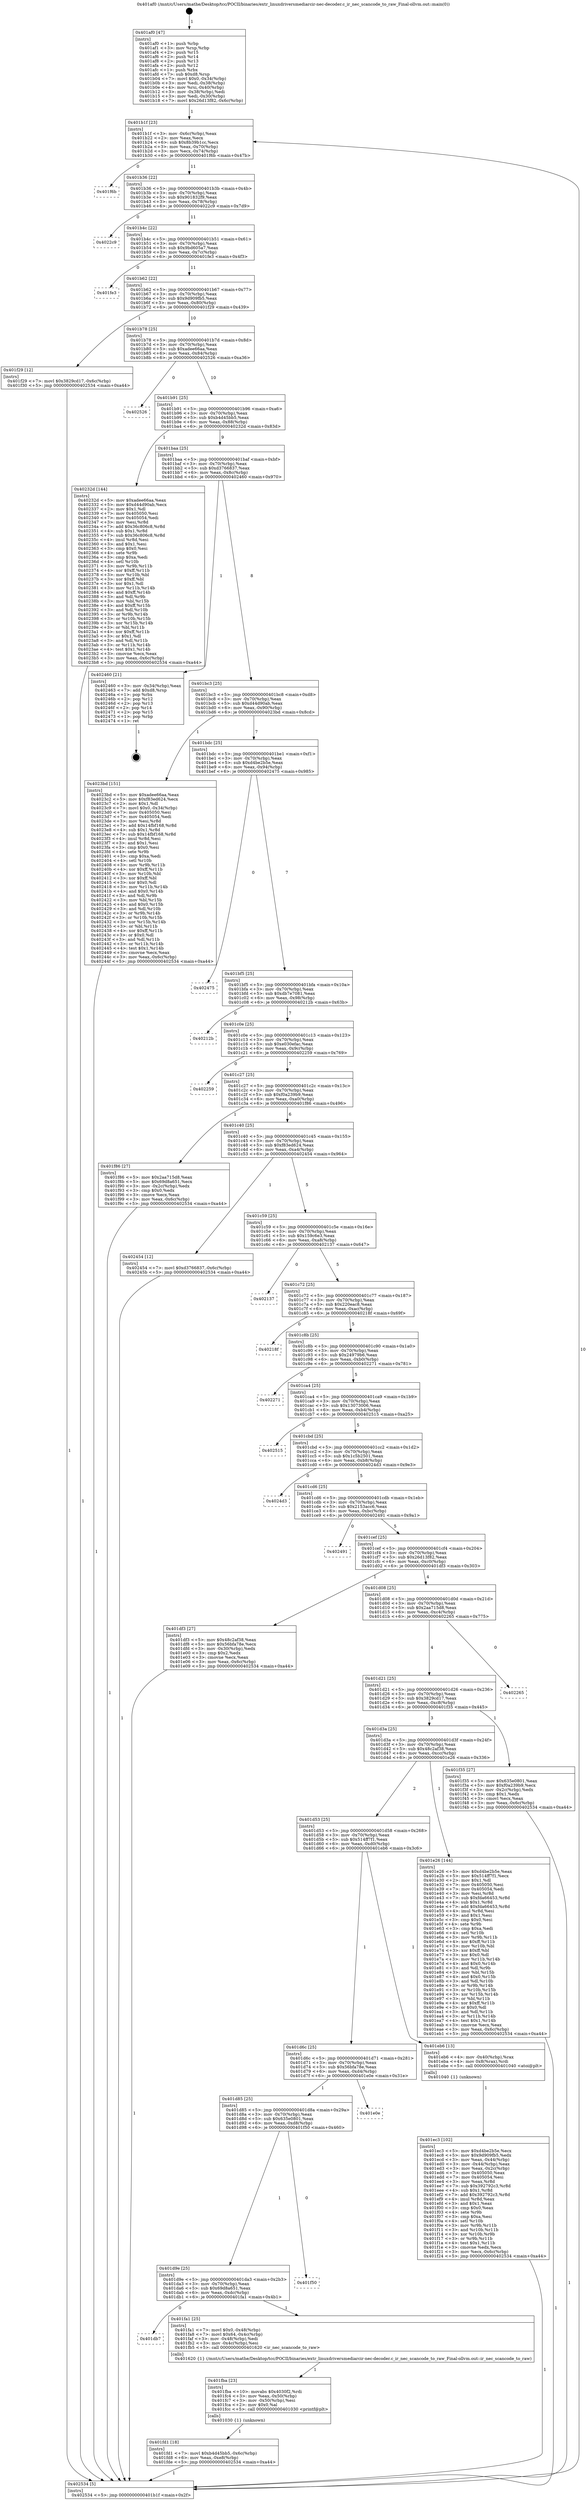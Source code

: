 digraph "0x401af0" {
  label = "0x401af0 (/mnt/c/Users/mathe/Desktop/tcc/POCII/binaries/extr_linuxdriversmediarcir-nec-decoder.c_ir_nec_scancode_to_raw_Final-ollvm.out::main(0))"
  labelloc = "t"
  node[shape=record]

  Entry [label="",width=0.3,height=0.3,shape=circle,fillcolor=black,style=filled]
  "0x401b1f" [label="{
     0x401b1f [23]\l
     | [instrs]\l
     &nbsp;&nbsp;0x401b1f \<+3\>: mov -0x6c(%rbp),%eax\l
     &nbsp;&nbsp;0x401b22 \<+2\>: mov %eax,%ecx\l
     &nbsp;&nbsp;0x401b24 \<+6\>: sub $0x8b39b1cc,%ecx\l
     &nbsp;&nbsp;0x401b2a \<+3\>: mov %eax,-0x70(%rbp)\l
     &nbsp;&nbsp;0x401b2d \<+3\>: mov %ecx,-0x74(%rbp)\l
     &nbsp;&nbsp;0x401b30 \<+6\>: je 0000000000401f6b \<main+0x47b\>\l
  }"]
  "0x401f6b" [label="{
     0x401f6b\l
  }", style=dashed]
  "0x401b36" [label="{
     0x401b36 [22]\l
     | [instrs]\l
     &nbsp;&nbsp;0x401b36 \<+5\>: jmp 0000000000401b3b \<main+0x4b\>\l
     &nbsp;&nbsp;0x401b3b \<+3\>: mov -0x70(%rbp),%eax\l
     &nbsp;&nbsp;0x401b3e \<+5\>: sub $0x901832f9,%eax\l
     &nbsp;&nbsp;0x401b43 \<+3\>: mov %eax,-0x78(%rbp)\l
     &nbsp;&nbsp;0x401b46 \<+6\>: je 00000000004022c9 \<main+0x7d9\>\l
  }"]
  Exit [label="",width=0.3,height=0.3,shape=circle,fillcolor=black,style=filled,peripheries=2]
  "0x4022c9" [label="{
     0x4022c9\l
  }", style=dashed]
  "0x401b4c" [label="{
     0x401b4c [22]\l
     | [instrs]\l
     &nbsp;&nbsp;0x401b4c \<+5\>: jmp 0000000000401b51 \<main+0x61\>\l
     &nbsp;&nbsp;0x401b51 \<+3\>: mov -0x70(%rbp),%eax\l
     &nbsp;&nbsp;0x401b54 \<+5\>: sub $0x9bd605a7,%eax\l
     &nbsp;&nbsp;0x401b59 \<+3\>: mov %eax,-0x7c(%rbp)\l
     &nbsp;&nbsp;0x401b5c \<+6\>: je 0000000000401fe3 \<main+0x4f3\>\l
  }"]
  "0x401fd1" [label="{
     0x401fd1 [18]\l
     | [instrs]\l
     &nbsp;&nbsp;0x401fd1 \<+7\>: movl $0xb4d45bb5,-0x6c(%rbp)\l
     &nbsp;&nbsp;0x401fd8 \<+6\>: mov %eax,-0xe8(%rbp)\l
     &nbsp;&nbsp;0x401fde \<+5\>: jmp 0000000000402534 \<main+0xa44\>\l
  }"]
  "0x401fe3" [label="{
     0x401fe3\l
  }", style=dashed]
  "0x401b62" [label="{
     0x401b62 [22]\l
     | [instrs]\l
     &nbsp;&nbsp;0x401b62 \<+5\>: jmp 0000000000401b67 \<main+0x77\>\l
     &nbsp;&nbsp;0x401b67 \<+3\>: mov -0x70(%rbp),%eax\l
     &nbsp;&nbsp;0x401b6a \<+5\>: sub $0x9d909fb5,%eax\l
     &nbsp;&nbsp;0x401b6f \<+3\>: mov %eax,-0x80(%rbp)\l
     &nbsp;&nbsp;0x401b72 \<+6\>: je 0000000000401f29 \<main+0x439\>\l
  }"]
  "0x401fba" [label="{
     0x401fba [23]\l
     | [instrs]\l
     &nbsp;&nbsp;0x401fba \<+10\>: movabs $0x4030f2,%rdi\l
     &nbsp;&nbsp;0x401fc4 \<+3\>: mov %eax,-0x50(%rbp)\l
     &nbsp;&nbsp;0x401fc7 \<+3\>: mov -0x50(%rbp),%esi\l
     &nbsp;&nbsp;0x401fca \<+2\>: mov $0x0,%al\l
     &nbsp;&nbsp;0x401fcc \<+5\>: call 0000000000401030 \<printf@plt\>\l
     | [calls]\l
     &nbsp;&nbsp;0x401030 \{1\} (unknown)\l
  }"]
  "0x401f29" [label="{
     0x401f29 [12]\l
     | [instrs]\l
     &nbsp;&nbsp;0x401f29 \<+7\>: movl $0x3829cd17,-0x6c(%rbp)\l
     &nbsp;&nbsp;0x401f30 \<+5\>: jmp 0000000000402534 \<main+0xa44\>\l
  }"]
  "0x401b78" [label="{
     0x401b78 [25]\l
     | [instrs]\l
     &nbsp;&nbsp;0x401b78 \<+5\>: jmp 0000000000401b7d \<main+0x8d\>\l
     &nbsp;&nbsp;0x401b7d \<+3\>: mov -0x70(%rbp),%eax\l
     &nbsp;&nbsp;0x401b80 \<+5\>: sub $0xadee66aa,%eax\l
     &nbsp;&nbsp;0x401b85 \<+6\>: mov %eax,-0x84(%rbp)\l
     &nbsp;&nbsp;0x401b8b \<+6\>: je 0000000000402526 \<main+0xa36\>\l
  }"]
  "0x401db7" [label="{
     0x401db7\l
  }", style=dashed]
  "0x402526" [label="{
     0x402526\l
  }", style=dashed]
  "0x401b91" [label="{
     0x401b91 [25]\l
     | [instrs]\l
     &nbsp;&nbsp;0x401b91 \<+5\>: jmp 0000000000401b96 \<main+0xa6\>\l
     &nbsp;&nbsp;0x401b96 \<+3\>: mov -0x70(%rbp),%eax\l
     &nbsp;&nbsp;0x401b99 \<+5\>: sub $0xb4d45bb5,%eax\l
     &nbsp;&nbsp;0x401b9e \<+6\>: mov %eax,-0x88(%rbp)\l
     &nbsp;&nbsp;0x401ba4 \<+6\>: je 000000000040232d \<main+0x83d\>\l
  }"]
  "0x401fa1" [label="{
     0x401fa1 [25]\l
     | [instrs]\l
     &nbsp;&nbsp;0x401fa1 \<+7\>: movl $0x0,-0x48(%rbp)\l
     &nbsp;&nbsp;0x401fa8 \<+7\>: movl $0x64,-0x4c(%rbp)\l
     &nbsp;&nbsp;0x401faf \<+3\>: mov -0x48(%rbp),%edi\l
     &nbsp;&nbsp;0x401fb2 \<+3\>: mov -0x4c(%rbp),%esi\l
     &nbsp;&nbsp;0x401fb5 \<+5\>: call 0000000000401620 \<ir_nec_scancode_to_raw\>\l
     | [calls]\l
     &nbsp;&nbsp;0x401620 \{1\} (/mnt/c/Users/mathe/Desktop/tcc/POCII/binaries/extr_linuxdriversmediarcir-nec-decoder.c_ir_nec_scancode_to_raw_Final-ollvm.out::ir_nec_scancode_to_raw)\l
  }"]
  "0x40232d" [label="{
     0x40232d [144]\l
     | [instrs]\l
     &nbsp;&nbsp;0x40232d \<+5\>: mov $0xadee66aa,%eax\l
     &nbsp;&nbsp;0x402332 \<+5\>: mov $0xd44d90ab,%ecx\l
     &nbsp;&nbsp;0x402337 \<+2\>: mov $0x1,%dl\l
     &nbsp;&nbsp;0x402339 \<+7\>: mov 0x405050,%esi\l
     &nbsp;&nbsp;0x402340 \<+7\>: mov 0x405054,%edi\l
     &nbsp;&nbsp;0x402347 \<+3\>: mov %esi,%r8d\l
     &nbsp;&nbsp;0x40234a \<+7\>: add $0x36c806c8,%r8d\l
     &nbsp;&nbsp;0x402351 \<+4\>: sub $0x1,%r8d\l
     &nbsp;&nbsp;0x402355 \<+7\>: sub $0x36c806c8,%r8d\l
     &nbsp;&nbsp;0x40235c \<+4\>: imul %r8d,%esi\l
     &nbsp;&nbsp;0x402360 \<+3\>: and $0x1,%esi\l
     &nbsp;&nbsp;0x402363 \<+3\>: cmp $0x0,%esi\l
     &nbsp;&nbsp;0x402366 \<+4\>: sete %r9b\l
     &nbsp;&nbsp;0x40236a \<+3\>: cmp $0xa,%edi\l
     &nbsp;&nbsp;0x40236d \<+4\>: setl %r10b\l
     &nbsp;&nbsp;0x402371 \<+3\>: mov %r9b,%r11b\l
     &nbsp;&nbsp;0x402374 \<+4\>: xor $0xff,%r11b\l
     &nbsp;&nbsp;0x402378 \<+3\>: mov %r10b,%bl\l
     &nbsp;&nbsp;0x40237b \<+3\>: xor $0xff,%bl\l
     &nbsp;&nbsp;0x40237e \<+3\>: xor $0x1,%dl\l
     &nbsp;&nbsp;0x402381 \<+3\>: mov %r11b,%r14b\l
     &nbsp;&nbsp;0x402384 \<+4\>: and $0xff,%r14b\l
     &nbsp;&nbsp;0x402388 \<+3\>: and %dl,%r9b\l
     &nbsp;&nbsp;0x40238b \<+3\>: mov %bl,%r15b\l
     &nbsp;&nbsp;0x40238e \<+4\>: and $0xff,%r15b\l
     &nbsp;&nbsp;0x402392 \<+3\>: and %dl,%r10b\l
     &nbsp;&nbsp;0x402395 \<+3\>: or %r9b,%r14b\l
     &nbsp;&nbsp;0x402398 \<+3\>: or %r10b,%r15b\l
     &nbsp;&nbsp;0x40239b \<+3\>: xor %r15b,%r14b\l
     &nbsp;&nbsp;0x40239e \<+3\>: or %bl,%r11b\l
     &nbsp;&nbsp;0x4023a1 \<+4\>: xor $0xff,%r11b\l
     &nbsp;&nbsp;0x4023a5 \<+3\>: or $0x1,%dl\l
     &nbsp;&nbsp;0x4023a8 \<+3\>: and %dl,%r11b\l
     &nbsp;&nbsp;0x4023ab \<+3\>: or %r11b,%r14b\l
     &nbsp;&nbsp;0x4023ae \<+4\>: test $0x1,%r14b\l
     &nbsp;&nbsp;0x4023b2 \<+3\>: cmovne %ecx,%eax\l
     &nbsp;&nbsp;0x4023b5 \<+3\>: mov %eax,-0x6c(%rbp)\l
     &nbsp;&nbsp;0x4023b8 \<+5\>: jmp 0000000000402534 \<main+0xa44\>\l
  }"]
  "0x401baa" [label="{
     0x401baa [25]\l
     | [instrs]\l
     &nbsp;&nbsp;0x401baa \<+5\>: jmp 0000000000401baf \<main+0xbf\>\l
     &nbsp;&nbsp;0x401baf \<+3\>: mov -0x70(%rbp),%eax\l
     &nbsp;&nbsp;0x401bb2 \<+5\>: sub $0xd3766837,%eax\l
     &nbsp;&nbsp;0x401bb7 \<+6\>: mov %eax,-0x8c(%rbp)\l
     &nbsp;&nbsp;0x401bbd \<+6\>: je 0000000000402460 \<main+0x970\>\l
  }"]
  "0x401d9e" [label="{
     0x401d9e [25]\l
     | [instrs]\l
     &nbsp;&nbsp;0x401d9e \<+5\>: jmp 0000000000401da3 \<main+0x2b3\>\l
     &nbsp;&nbsp;0x401da3 \<+3\>: mov -0x70(%rbp),%eax\l
     &nbsp;&nbsp;0x401da6 \<+5\>: sub $0x69d8a651,%eax\l
     &nbsp;&nbsp;0x401dab \<+6\>: mov %eax,-0xdc(%rbp)\l
     &nbsp;&nbsp;0x401db1 \<+6\>: je 0000000000401fa1 \<main+0x4b1\>\l
  }"]
  "0x402460" [label="{
     0x402460 [21]\l
     | [instrs]\l
     &nbsp;&nbsp;0x402460 \<+3\>: mov -0x34(%rbp),%eax\l
     &nbsp;&nbsp;0x402463 \<+7\>: add $0xd8,%rsp\l
     &nbsp;&nbsp;0x40246a \<+1\>: pop %rbx\l
     &nbsp;&nbsp;0x40246b \<+2\>: pop %r12\l
     &nbsp;&nbsp;0x40246d \<+2\>: pop %r13\l
     &nbsp;&nbsp;0x40246f \<+2\>: pop %r14\l
     &nbsp;&nbsp;0x402471 \<+2\>: pop %r15\l
     &nbsp;&nbsp;0x402473 \<+1\>: pop %rbp\l
     &nbsp;&nbsp;0x402474 \<+1\>: ret\l
  }"]
  "0x401bc3" [label="{
     0x401bc3 [25]\l
     | [instrs]\l
     &nbsp;&nbsp;0x401bc3 \<+5\>: jmp 0000000000401bc8 \<main+0xd8\>\l
     &nbsp;&nbsp;0x401bc8 \<+3\>: mov -0x70(%rbp),%eax\l
     &nbsp;&nbsp;0x401bcb \<+5\>: sub $0xd44d90ab,%eax\l
     &nbsp;&nbsp;0x401bd0 \<+6\>: mov %eax,-0x90(%rbp)\l
     &nbsp;&nbsp;0x401bd6 \<+6\>: je 00000000004023bd \<main+0x8cd\>\l
  }"]
  "0x401f50" [label="{
     0x401f50\l
  }", style=dashed]
  "0x4023bd" [label="{
     0x4023bd [151]\l
     | [instrs]\l
     &nbsp;&nbsp;0x4023bd \<+5\>: mov $0xadee66aa,%eax\l
     &nbsp;&nbsp;0x4023c2 \<+5\>: mov $0xf83ed624,%ecx\l
     &nbsp;&nbsp;0x4023c7 \<+2\>: mov $0x1,%dl\l
     &nbsp;&nbsp;0x4023c9 \<+7\>: movl $0x0,-0x34(%rbp)\l
     &nbsp;&nbsp;0x4023d0 \<+7\>: mov 0x405050,%esi\l
     &nbsp;&nbsp;0x4023d7 \<+7\>: mov 0x405054,%edi\l
     &nbsp;&nbsp;0x4023de \<+3\>: mov %esi,%r8d\l
     &nbsp;&nbsp;0x4023e1 \<+7\>: add $0x14fbf168,%r8d\l
     &nbsp;&nbsp;0x4023e8 \<+4\>: sub $0x1,%r8d\l
     &nbsp;&nbsp;0x4023ec \<+7\>: sub $0x14fbf168,%r8d\l
     &nbsp;&nbsp;0x4023f3 \<+4\>: imul %r8d,%esi\l
     &nbsp;&nbsp;0x4023f7 \<+3\>: and $0x1,%esi\l
     &nbsp;&nbsp;0x4023fa \<+3\>: cmp $0x0,%esi\l
     &nbsp;&nbsp;0x4023fd \<+4\>: sete %r9b\l
     &nbsp;&nbsp;0x402401 \<+3\>: cmp $0xa,%edi\l
     &nbsp;&nbsp;0x402404 \<+4\>: setl %r10b\l
     &nbsp;&nbsp;0x402408 \<+3\>: mov %r9b,%r11b\l
     &nbsp;&nbsp;0x40240b \<+4\>: xor $0xff,%r11b\l
     &nbsp;&nbsp;0x40240f \<+3\>: mov %r10b,%bl\l
     &nbsp;&nbsp;0x402412 \<+3\>: xor $0xff,%bl\l
     &nbsp;&nbsp;0x402415 \<+3\>: xor $0x0,%dl\l
     &nbsp;&nbsp;0x402418 \<+3\>: mov %r11b,%r14b\l
     &nbsp;&nbsp;0x40241b \<+4\>: and $0x0,%r14b\l
     &nbsp;&nbsp;0x40241f \<+3\>: and %dl,%r9b\l
     &nbsp;&nbsp;0x402422 \<+3\>: mov %bl,%r15b\l
     &nbsp;&nbsp;0x402425 \<+4\>: and $0x0,%r15b\l
     &nbsp;&nbsp;0x402429 \<+3\>: and %dl,%r10b\l
     &nbsp;&nbsp;0x40242c \<+3\>: or %r9b,%r14b\l
     &nbsp;&nbsp;0x40242f \<+3\>: or %r10b,%r15b\l
     &nbsp;&nbsp;0x402432 \<+3\>: xor %r15b,%r14b\l
     &nbsp;&nbsp;0x402435 \<+3\>: or %bl,%r11b\l
     &nbsp;&nbsp;0x402438 \<+4\>: xor $0xff,%r11b\l
     &nbsp;&nbsp;0x40243c \<+3\>: or $0x0,%dl\l
     &nbsp;&nbsp;0x40243f \<+3\>: and %dl,%r11b\l
     &nbsp;&nbsp;0x402442 \<+3\>: or %r11b,%r14b\l
     &nbsp;&nbsp;0x402445 \<+4\>: test $0x1,%r14b\l
     &nbsp;&nbsp;0x402449 \<+3\>: cmovne %ecx,%eax\l
     &nbsp;&nbsp;0x40244c \<+3\>: mov %eax,-0x6c(%rbp)\l
     &nbsp;&nbsp;0x40244f \<+5\>: jmp 0000000000402534 \<main+0xa44\>\l
  }"]
  "0x401bdc" [label="{
     0x401bdc [25]\l
     | [instrs]\l
     &nbsp;&nbsp;0x401bdc \<+5\>: jmp 0000000000401be1 \<main+0xf1\>\l
     &nbsp;&nbsp;0x401be1 \<+3\>: mov -0x70(%rbp),%eax\l
     &nbsp;&nbsp;0x401be4 \<+5\>: sub $0xd4be2b5e,%eax\l
     &nbsp;&nbsp;0x401be9 \<+6\>: mov %eax,-0x94(%rbp)\l
     &nbsp;&nbsp;0x401bef \<+6\>: je 0000000000402475 \<main+0x985\>\l
  }"]
  "0x401d85" [label="{
     0x401d85 [25]\l
     | [instrs]\l
     &nbsp;&nbsp;0x401d85 \<+5\>: jmp 0000000000401d8a \<main+0x29a\>\l
     &nbsp;&nbsp;0x401d8a \<+3\>: mov -0x70(%rbp),%eax\l
     &nbsp;&nbsp;0x401d8d \<+5\>: sub $0x635e0801,%eax\l
     &nbsp;&nbsp;0x401d92 \<+6\>: mov %eax,-0xd8(%rbp)\l
     &nbsp;&nbsp;0x401d98 \<+6\>: je 0000000000401f50 \<main+0x460\>\l
  }"]
  "0x402475" [label="{
     0x402475\l
  }", style=dashed]
  "0x401bf5" [label="{
     0x401bf5 [25]\l
     | [instrs]\l
     &nbsp;&nbsp;0x401bf5 \<+5\>: jmp 0000000000401bfa \<main+0x10a\>\l
     &nbsp;&nbsp;0x401bfa \<+3\>: mov -0x70(%rbp),%eax\l
     &nbsp;&nbsp;0x401bfd \<+5\>: sub $0xdb7e7081,%eax\l
     &nbsp;&nbsp;0x401c02 \<+6\>: mov %eax,-0x98(%rbp)\l
     &nbsp;&nbsp;0x401c08 \<+6\>: je 000000000040212b \<main+0x63b\>\l
  }"]
  "0x401e0e" [label="{
     0x401e0e\l
  }", style=dashed]
  "0x40212b" [label="{
     0x40212b\l
  }", style=dashed]
  "0x401c0e" [label="{
     0x401c0e [25]\l
     | [instrs]\l
     &nbsp;&nbsp;0x401c0e \<+5\>: jmp 0000000000401c13 \<main+0x123\>\l
     &nbsp;&nbsp;0x401c13 \<+3\>: mov -0x70(%rbp),%eax\l
     &nbsp;&nbsp;0x401c16 \<+5\>: sub $0xe030efac,%eax\l
     &nbsp;&nbsp;0x401c1b \<+6\>: mov %eax,-0x9c(%rbp)\l
     &nbsp;&nbsp;0x401c21 \<+6\>: je 0000000000402259 \<main+0x769\>\l
  }"]
  "0x401ec3" [label="{
     0x401ec3 [102]\l
     | [instrs]\l
     &nbsp;&nbsp;0x401ec3 \<+5\>: mov $0xd4be2b5e,%ecx\l
     &nbsp;&nbsp;0x401ec8 \<+5\>: mov $0x9d909fb5,%edx\l
     &nbsp;&nbsp;0x401ecd \<+3\>: mov %eax,-0x44(%rbp)\l
     &nbsp;&nbsp;0x401ed0 \<+3\>: mov -0x44(%rbp),%eax\l
     &nbsp;&nbsp;0x401ed3 \<+3\>: mov %eax,-0x2c(%rbp)\l
     &nbsp;&nbsp;0x401ed6 \<+7\>: mov 0x405050,%eax\l
     &nbsp;&nbsp;0x401edd \<+7\>: mov 0x405054,%esi\l
     &nbsp;&nbsp;0x401ee4 \<+3\>: mov %eax,%r8d\l
     &nbsp;&nbsp;0x401ee7 \<+7\>: sub $0x392792c3,%r8d\l
     &nbsp;&nbsp;0x401eee \<+4\>: sub $0x1,%r8d\l
     &nbsp;&nbsp;0x401ef2 \<+7\>: add $0x392792c3,%r8d\l
     &nbsp;&nbsp;0x401ef9 \<+4\>: imul %r8d,%eax\l
     &nbsp;&nbsp;0x401efd \<+3\>: and $0x1,%eax\l
     &nbsp;&nbsp;0x401f00 \<+3\>: cmp $0x0,%eax\l
     &nbsp;&nbsp;0x401f03 \<+4\>: sete %r9b\l
     &nbsp;&nbsp;0x401f07 \<+3\>: cmp $0xa,%esi\l
     &nbsp;&nbsp;0x401f0a \<+4\>: setl %r10b\l
     &nbsp;&nbsp;0x401f0e \<+3\>: mov %r9b,%r11b\l
     &nbsp;&nbsp;0x401f11 \<+3\>: and %r10b,%r11b\l
     &nbsp;&nbsp;0x401f14 \<+3\>: xor %r10b,%r9b\l
     &nbsp;&nbsp;0x401f17 \<+3\>: or %r9b,%r11b\l
     &nbsp;&nbsp;0x401f1a \<+4\>: test $0x1,%r11b\l
     &nbsp;&nbsp;0x401f1e \<+3\>: cmovne %edx,%ecx\l
     &nbsp;&nbsp;0x401f21 \<+3\>: mov %ecx,-0x6c(%rbp)\l
     &nbsp;&nbsp;0x401f24 \<+5\>: jmp 0000000000402534 \<main+0xa44\>\l
  }"]
  "0x402259" [label="{
     0x402259\l
  }", style=dashed]
  "0x401c27" [label="{
     0x401c27 [25]\l
     | [instrs]\l
     &nbsp;&nbsp;0x401c27 \<+5\>: jmp 0000000000401c2c \<main+0x13c\>\l
     &nbsp;&nbsp;0x401c2c \<+3\>: mov -0x70(%rbp),%eax\l
     &nbsp;&nbsp;0x401c2f \<+5\>: sub $0xf0a239b9,%eax\l
     &nbsp;&nbsp;0x401c34 \<+6\>: mov %eax,-0xa0(%rbp)\l
     &nbsp;&nbsp;0x401c3a \<+6\>: je 0000000000401f86 \<main+0x496\>\l
  }"]
  "0x401d6c" [label="{
     0x401d6c [25]\l
     | [instrs]\l
     &nbsp;&nbsp;0x401d6c \<+5\>: jmp 0000000000401d71 \<main+0x281\>\l
     &nbsp;&nbsp;0x401d71 \<+3\>: mov -0x70(%rbp),%eax\l
     &nbsp;&nbsp;0x401d74 \<+5\>: sub $0x56bfa78e,%eax\l
     &nbsp;&nbsp;0x401d79 \<+6\>: mov %eax,-0xd4(%rbp)\l
     &nbsp;&nbsp;0x401d7f \<+6\>: je 0000000000401e0e \<main+0x31e\>\l
  }"]
  "0x401f86" [label="{
     0x401f86 [27]\l
     | [instrs]\l
     &nbsp;&nbsp;0x401f86 \<+5\>: mov $0x2aa715d8,%eax\l
     &nbsp;&nbsp;0x401f8b \<+5\>: mov $0x69d8a651,%ecx\l
     &nbsp;&nbsp;0x401f90 \<+3\>: mov -0x2c(%rbp),%edx\l
     &nbsp;&nbsp;0x401f93 \<+3\>: cmp $0x0,%edx\l
     &nbsp;&nbsp;0x401f96 \<+3\>: cmove %ecx,%eax\l
     &nbsp;&nbsp;0x401f99 \<+3\>: mov %eax,-0x6c(%rbp)\l
     &nbsp;&nbsp;0x401f9c \<+5\>: jmp 0000000000402534 \<main+0xa44\>\l
  }"]
  "0x401c40" [label="{
     0x401c40 [25]\l
     | [instrs]\l
     &nbsp;&nbsp;0x401c40 \<+5\>: jmp 0000000000401c45 \<main+0x155\>\l
     &nbsp;&nbsp;0x401c45 \<+3\>: mov -0x70(%rbp),%eax\l
     &nbsp;&nbsp;0x401c48 \<+5\>: sub $0xf83ed624,%eax\l
     &nbsp;&nbsp;0x401c4d \<+6\>: mov %eax,-0xa4(%rbp)\l
     &nbsp;&nbsp;0x401c53 \<+6\>: je 0000000000402454 \<main+0x964\>\l
  }"]
  "0x401eb6" [label="{
     0x401eb6 [13]\l
     | [instrs]\l
     &nbsp;&nbsp;0x401eb6 \<+4\>: mov -0x40(%rbp),%rax\l
     &nbsp;&nbsp;0x401eba \<+4\>: mov 0x8(%rax),%rdi\l
     &nbsp;&nbsp;0x401ebe \<+5\>: call 0000000000401040 \<atoi@plt\>\l
     | [calls]\l
     &nbsp;&nbsp;0x401040 \{1\} (unknown)\l
  }"]
  "0x402454" [label="{
     0x402454 [12]\l
     | [instrs]\l
     &nbsp;&nbsp;0x402454 \<+7\>: movl $0xd3766837,-0x6c(%rbp)\l
     &nbsp;&nbsp;0x40245b \<+5\>: jmp 0000000000402534 \<main+0xa44\>\l
  }"]
  "0x401c59" [label="{
     0x401c59 [25]\l
     | [instrs]\l
     &nbsp;&nbsp;0x401c59 \<+5\>: jmp 0000000000401c5e \<main+0x16e\>\l
     &nbsp;&nbsp;0x401c5e \<+3\>: mov -0x70(%rbp),%eax\l
     &nbsp;&nbsp;0x401c61 \<+5\>: sub $0x159c6e3,%eax\l
     &nbsp;&nbsp;0x401c66 \<+6\>: mov %eax,-0xa8(%rbp)\l
     &nbsp;&nbsp;0x401c6c \<+6\>: je 0000000000402137 \<main+0x647\>\l
  }"]
  "0x401d53" [label="{
     0x401d53 [25]\l
     | [instrs]\l
     &nbsp;&nbsp;0x401d53 \<+5\>: jmp 0000000000401d58 \<main+0x268\>\l
     &nbsp;&nbsp;0x401d58 \<+3\>: mov -0x70(%rbp),%eax\l
     &nbsp;&nbsp;0x401d5b \<+5\>: sub $0x514ff7f1,%eax\l
     &nbsp;&nbsp;0x401d60 \<+6\>: mov %eax,-0xd0(%rbp)\l
     &nbsp;&nbsp;0x401d66 \<+6\>: je 0000000000401eb6 \<main+0x3c6\>\l
  }"]
  "0x402137" [label="{
     0x402137\l
  }", style=dashed]
  "0x401c72" [label="{
     0x401c72 [25]\l
     | [instrs]\l
     &nbsp;&nbsp;0x401c72 \<+5\>: jmp 0000000000401c77 \<main+0x187\>\l
     &nbsp;&nbsp;0x401c77 \<+3\>: mov -0x70(%rbp),%eax\l
     &nbsp;&nbsp;0x401c7a \<+5\>: sub $0x220eac8,%eax\l
     &nbsp;&nbsp;0x401c7f \<+6\>: mov %eax,-0xac(%rbp)\l
     &nbsp;&nbsp;0x401c85 \<+6\>: je 000000000040218f \<main+0x69f\>\l
  }"]
  "0x401e26" [label="{
     0x401e26 [144]\l
     | [instrs]\l
     &nbsp;&nbsp;0x401e26 \<+5\>: mov $0xd4be2b5e,%eax\l
     &nbsp;&nbsp;0x401e2b \<+5\>: mov $0x514ff7f1,%ecx\l
     &nbsp;&nbsp;0x401e30 \<+2\>: mov $0x1,%dl\l
     &nbsp;&nbsp;0x401e32 \<+7\>: mov 0x405050,%esi\l
     &nbsp;&nbsp;0x401e39 \<+7\>: mov 0x405054,%edi\l
     &nbsp;&nbsp;0x401e40 \<+3\>: mov %esi,%r8d\l
     &nbsp;&nbsp;0x401e43 \<+7\>: sub $0xfda66453,%r8d\l
     &nbsp;&nbsp;0x401e4a \<+4\>: sub $0x1,%r8d\l
     &nbsp;&nbsp;0x401e4e \<+7\>: add $0xfda66453,%r8d\l
     &nbsp;&nbsp;0x401e55 \<+4\>: imul %r8d,%esi\l
     &nbsp;&nbsp;0x401e59 \<+3\>: and $0x1,%esi\l
     &nbsp;&nbsp;0x401e5c \<+3\>: cmp $0x0,%esi\l
     &nbsp;&nbsp;0x401e5f \<+4\>: sete %r9b\l
     &nbsp;&nbsp;0x401e63 \<+3\>: cmp $0xa,%edi\l
     &nbsp;&nbsp;0x401e66 \<+4\>: setl %r10b\l
     &nbsp;&nbsp;0x401e6a \<+3\>: mov %r9b,%r11b\l
     &nbsp;&nbsp;0x401e6d \<+4\>: xor $0xff,%r11b\l
     &nbsp;&nbsp;0x401e71 \<+3\>: mov %r10b,%bl\l
     &nbsp;&nbsp;0x401e74 \<+3\>: xor $0xff,%bl\l
     &nbsp;&nbsp;0x401e77 \<+3\>: xor $0x0,%dl\l
     &nbsp;&nbsp;0x401e7a \<+3\>: mov %r11b,%r14b\l
     &nbsp;&nbsp;0x401e7d \<+4\>: and $0x0,%r14b\l
     &nbsp;&nbsp;0x401e81 \<+3\>: and %dl,%r9b\l
     &nbsp;&nbsp;0x401e84 \<+3\>: mov %bl,%r15b\l
     &nbsp;&nbsp;0x401e87 \<+4\>: and $0x0,%r15b\l
     &nbsp;&nbsp;0x401e8b \<+3\>: and %dl,%r10b\l
     &nbsp;&nbsp;0x401e8e \<+3\>: or %r9b,%r14b\l
     &nbsp;&nbsp;0x401e91 \<+3\>: or %r10b,%r15b\l
     &nbsp;&nbsp;0x401e94 \<+3\>: xor %r15b,%r14b\l
     &nbsp;&nbsp;0x401e97 \<+3\>: or %bl,%r11b\l
     &nbsp;&nbsp;0x401e9a \<+4\>: xor $0xff,%r11b\l
     &nbsp;&nbsp;0x401e9e \<+3\>: or $0x0,%dl\l
     &nbsp;&nbsp;0x401ea1 \<+3\>: and %dl,%r11b\l
     &nbsp;&nbsp;0x401ea4 \<+3\>: or %r11b,%r14b\l
     &nbsp;&nbsp;0x401ea7 \<+4\>: test $0x1,%r14b\l
     &nbsp;&nbsp;0x401eab \<+3\>: cmovne %ecx,%eax\l
     &nbsp;&nbsp;0x401eae \<+3\>: mov %eax,-0x6c(%rbp)\l
     &nbsp;&nbsp;0x401eb1 \<+5\>: jmp 0000000000402534 \<main+0xa44\>\l
  }"]
  "0x40218f" [label="{
     0x40218f\l
  }", style=dashed]
  "0x401c8b" [label="{
     0x401c8b [25]\l
     | [instrs]\l
     &nbsp;&nbsp;0x401c8b \<+5\>: jmp 0000000000401c90 \<main+0x1a0\>\l
     &nbsp;&nbsp;0x401c90 \<+3\>: mov -0x70(%rbp),%eax\l
     &nbsp;&nbsp;0x401c93 \<+5\>: sub $0x24979b6,%eax\l
     &nbsp;&nbsp;0x401c98 \<+6\>: mov %eax,-0xb0(%rbp)\l
     &nbsp;&nbsp;0x401c9e \<+6\>: je 0000000000402271 \<main+0x781\>\l
  }"]
  "0x401d3a" [label="{
     0x401d3a [25]\l
     | [instrs]\l
     &nbsp;&nbsp;0x401d3a \<+5\>: jmp 0000000000401d3f \<main+0x24f\>\l
     &nbsp;&nbsp;0x401d3f \<+3\>: mov -0x70(%rbp),%eax\l
     &nbsp;&nbsp;0x401d42 \<+5\>: sub $0x48c2af38,%eax\l
     &nbsp;&nbsp;0x401d47 \<+6\>: mov %eax,-0xcc(%rbp)\l
     &nbsp;&nbsp;0x401d4d \<+6\>: je 0000000000401e26 \<main+0x336\>\l
  }"]
  "0x402271" [label="{
     0x402271\l
  }", style=dashed]
  "0x401ca4" [label="{
     0x401ca4 [25]\l
     | [instrs]\l
     &nbsp;&nbsp;0x401ca4 \<+5\>: jmp 0000000000401ca9 \<main+0x1b9\>\l
     &nbsp;&nbsp;0x401ca9 \<+3\>: mov -0x70(%rbp),%eax\l
     &nbsp;&nbsp;0x401cac \<+5\>: sub $0x13073006,%eax\l
     &nbsp;&nbsp;0x401cb1 \<+6\>: mov %eax,-0xb4(%rbp)\l
     &nbsp;&nbsp;0x401cb7 \<+6\>: je 0000000000402515 \<main+0xa25\>\l
  }"]
  "0x401f35" [label="{
     0x401f35 [27]\l
     | [instrs]\l
     &nbsp;&nbsp;0x401f35 \<+5\>: mov $0x635e0801,%eax\l
     &nbsp;&nbsp;0x401f3a \<+5\>: mov $0xf0a239b9,%ecx\l
     &nbsp;&nbsp;0x401f3f \<+3\>: mov -0x2c(%rbp),%edx\l
     &nbsp;&nbsp;0x401f42 \<+3\>: cmp $0x1,%edx\l
     &nbsp;&nbsp;0x401f45 \<+3\>: cmovl %ecx,%eax\l
     &nbsp;&nbsp;0x401f48 \<+3\>: mov %eax,-0x6c(%rbp)\l
     &nbsp;&nbsp;0x401f4b \<+5\>: jmp 0000000000402534 \<main+0xa44\>\l
  }"]
  "0x402515" [label="{
     0x402515\l
  }", style=dashed]
  "0x401cbd" [label="{
     0x401cbd [25]\l
     | [instrs]\l
     &nbsp;&nbsp;0x401cbd \<+5\>: jmp 0000000000401cc2 \<main+0x1d2\>\l
     &nbsp;&nbsp;0x401cc2 \<+3\>: mov -0x70(%rbp),%eax\l
     &nbsp;&nbsp;0x401cc5 \<+5\>: sub $0x1c5b2501,%eax\l
     &nbsp;&nbsp;0x401cca \<+6\>: mov %eax,-0xb8(%rbp)\l
     &nbsp;&nbsp;0x401cd0 \<+6\>: je 00000000004024d3 \<main+0x9e3\>\l
  }"]
  "0x401d21" [label="{
     0x401d21 [25]\l
     | [instrs]\l
     &nbsp;&nbsp;0x401d21 \<+5\>: jmp 0000000000401d26 \<main+0x236\>\l
     &nbsp;&nbsp;0x401d26 \<+3\>: mov -0x70(%rbp),%eax\l
     &nbsp;&nbsp;0x401d29 \<+5\>: sub $0x3829cd17,%eax\l
     &nbsp;&nbsp;0x401d2e \<+6\>: mov %eax,-0xc8(%rbp)\l
     &nbsp;&nbsp;0x401d34 \<+6\>: je 0000000000401f35 \<main+0x445\>\l
  }"]
  "0x4024d3" [label="{
     0x4024d3\l
  }", style=dashed]
  "0x401cd6" [label="{
     0x401cd6 [25]\l
     | [instrs]\l
     &nbsp;&nbsp;0x401cd6 \<+5\>: jmp 0000000000401cdb \<main+0x1eb\>\l
     &nbsp;&nbsp;0x401cdb \<+3\>: mov -0x70(%rbp),%eax\l
     &nbsp;&nbsp;0x401cde \<+5\>: sub $0x2153acc6,%eax\l
     &nbsp;&nbsp;0x401ce3 \<+6\>: mov %eax,-0xbc(%rbp)\l
     &nbsp;&nbsp;0x401ce9 \<+6\>: je 0000000000402491 \<main+0x9a1\>\l
  }"]
  "0x402265" [label="{
     0x402265\l
  }", style=dashed]
  "0x402491" [label="{
     0x402491\l
  }", style=dashed]
  "0x401cef" [label="{
     0x401cef [25]\l
     | [instrs]\l
     &nbsp;&nbsp;0x401cef \<+5\>: jmp 0000000000401cf4 \<main+0x204\>\l
     &nbsp;&nbsp;0x401cf4 \<+3\>: mov -0x70(%rbp),%eax\l
     &nbsp;&nbsp;0x401cf7 \<+5\>: sub $0x26d13f82,%eax\l
     &nbsp;&nbsp;0x401cfc \<+6\>: mov %eax,-0xc0(%rbp)\l
     &nbsp;&nbsp;0x401d02 \<+6\>: je 0000000000401df3 \<main+0x303\>\l
  }"]
  "0x401af0" [label="{
     0x401af0 [47]\l
     | [instrs]\l
     &nbsp;&nbsp;0x401af0 \<+1\>: push %rbp\l
     &nbsp;&nbsp;0x401af1 \<+3\>: mov %rsp,%rbp\l
     &nbsp;&nbsp;0x401af4 \<+2\>: push %r15\l
     &nbsp;&nbsp;0x401af6 \<+2\>: push %r14\l
     &nbsp;&nbsp;0x401af8 \<+2\>: push %r13\l
     &nbsp;&nbsp;0x401afa \<+2\>: push %r12\l
     &nbsp;&nbsp;0x401afc \<+1\>: push %rbx\l
     &nbsp;&nbsp;0x401afd \<+7\>: sub $0xd8,%rsp\l
     &nbsp;&nbsp;0x401b04 \<+7\>: movl $0x0,-0x34(%rbp)\l
     &nbsp;&nbsp;0x401b0b \<+3\>: mov %edi,-0x38(%rbp)\l
     &nbsp;&nbsp;0x401b0e \<+4\>: mov %rsi,-0x40(%rbp)\l
     &nbsp;&nbsp;0x401b12 \<+3\>: mov -0x38(%rbp),%edi\l
     &nbsp;&nbsp;0x401b15 \<+3\>: mov %edi,-0x30(%rbp)\l
     &nbsp;&nbsp;0x401b18 \<+7\>: movl $0x26d13f82,-0x6c(%rbp)\l
  }"]
  "0x401df3" [label="{
     0x401df3 [27]\l
     | [instrs]\l
     &nbsp;&nbsp;0x401df3 \<+5\>: mov $0x48c2af38,%eax\l
     &nbsp;&nbsp;0x401df8 \<+5\>: mov $0x56bfa78e,%ecx\l
     &nbsp;&nbsp;0x401dfd \<+3\>: mov -0x30(%rbp),%edx\l
     &nbsp;&nbsp;0x401e00 \<+3\>: cmp $0x2,%edx\l
     &nbsp;&nbsp;0x401e03 \<+3\>: cmovne %ecx,%eax\l
     &nbsp;&nbsp;0x401e06 \<+3\>: mov %eax,-0x6c(%rbp)\l
     &nbsp;&nbsp;0x401e09 \<+5\>: jmp 0000000000402534 \<main+0xa44\>\l
  }"]
  "0x401d08" [label="{
     0x401d08 [25]\l
     | [instrs]\l
     &nbsp;&nbsp;0x401d08 \<+5\>: jmp 0000000000401d0d \<main+0x21d\>\l
     &nbsp;&nbsp;0x401d0d \<+3\>: mov -0x70(%rbp),%eax\l
     &nbsp;&nbsp;0x401d10 \<+5\>: sub $0x2aa715d8,%eax\l
     &nbsp;&nbsp;0x401d15 \<+6\>: mov %eax,-0xc4(%rbp)\l
     &nbsp;&nbsp;0x401d1b \<+6\>: je 0000000000402265 \<main+0x775\>\l
  }"]
  "0x402534" [label="{
     0x402534 [5]\l
     | [instrs]\l
     &nbsp;&nbsp;0x402534 \<+5\>: jmp 0000000000401b1f \<main+0x2f\>\l
  }"]
  Entry -> "0x401af0" [label=" 1"]
  "0x401b1f" -> "0x401f6b" [label=" 0"]
  "0x401b1f" -> "0x401b36" [label=" 11"]
  "0x402460" -> Exit [label=" 1"]
  "0x401b36" -> "0x4022c9" [label=" 0"]
  "0x401b36" -> "0x401b4c" [label=" 11"]
  "0x402454" -> "0x402534" [label=" 1"]
  "0x401b4c" -> "0x401fe3" [label=" 0"]
  "0x401b4c" -> "0x401b62" [label=" 11"]
  "0x4023bd" -> "0x402534" [label=" 1"]
  "0x401b62" -> "0x401f29" [label=" 1"]
  "0x401b62" -> "0x401b78" [label=" 10"]
  "0x40232d" -> "0x402534" [label=" 1"]
  "0x401b78" -> "0x402526" [label=" 0"]
  "0x401b78" -> "0x401b91" [label=" 10"]
  "0x401fd1" -> "0x402534" [label=" 1"]
  "0x401b91" -> "0x40232d" [label=" 1"]
  "0x401b91" -> "0x401baa" [label=" 9"]
  "0x401fba" -> "0x401fd1" [label=" 1"]
  "0x401baa" -> "0x402460" [label=" 1"]
  "0x401baa" -> "0x401bc3" [label=" 8"]
  "0x401d9e" -> "0x401db7" [label=" 0"]
  "0x401bc3" -> "0x4023bd" [label=" 1"]
  "0x401bc3" -> "0x401bdc" [label=" 7"]
  "0x401d9e" -> "0x401fa1" [label=" 1"]
  "0x401bdc" -> "0x402475" [label=" 0"]
  "0x401bdc" -> "0x401bf5" [label=" 7"]
  "0x401d85" -> "0x401d9e" [label=" 1"]
  "0x401bf5" -> "0x40212b" [label=" 0"]
  "0x401bf5" -> "0x401c0e" [label=" 7"]
  "0x401d85" -> "0x401f50" [label=" 0"]
  "0x401c0e" -> "0x402259" [label=" 0"]
  "0x401c0e" -> "0x401c27" [label=" 7"]
  "0x401d6c" -> "0x401d85" [label=" 1"]
  "0x401c27" -> "0x401f86" [label=" 1"]
  "0x401c27" -> "0x401c40" [label=" 6"]
  "0x401d6c" -> "0x401e0e" [label=" 0"]
  "0x401c40" -> "0x402454" [label=" 1"]
  "0x401c40" -> "0x401c59" [label=" 5"]
  "0x401fa1" -> "0x401fba" [label=" 1"]
  "0x401c59" -> "0x402137" [label=" 0"]
  "0x401c59" -> "0x401c72" [label=" 5"]
  "0x401f35" -> "0x402534" [label=" 1"]
  "0x401c72" -> "0x40218f" [label=" 0"]
  "0x401c72" -> "0x401c8b" [label=" 5"]
  "0x401f29" -> "0x402534" [label=" 1"]
  "0x401c8b" -> "0x402271" [label=" 0"]
  "0x401c8b" -> "0x401ca4" [label=" 5"]
  "0x401eb6" -> "0x401ec3" [label=" 1"]
  "0x401ca4" -> "0x402515" [label=" 0"]
  "0x401ca4" -> "0x401cbd" [label=" 5"]
  "0x401d53" -> "0x401d6c" [label=" 1"]
  "0x401cbd" -> "0x4024d3" [label=" 0"]
  "0x401cbd" -> "0x401cd6" [label=" 5"]
  "0x401f86" -> "0x402534" [label=" 1"]
  "0x401cd6" -> "0x402491" [label=" 0"]
  "0x401cd6" -> "0x401cef" [label=" 5"]
  "0x401e26" -> "0x402534" [label=" 1"]
  "0x401cef" -> "0x401df3" [label=" 1"]
  "0x401cef" -> "0x401d08" [label=" 4"]
  "0x401df3" -> "0x402534" [label=" 1"]
  "0x401af0" -> "0x401b1f" [label=" 1"]
  "0x402534" -> "0x401b1f" [label=" 10"]
  "0x401d3a" -> "0x401d53" [label=" 2"]
  "0x401d08" -> "0x402265" [label=" 0"]
  "0x401d08" -> "0x401d21" [label=" 4"]
  "0x401d53" -> "0x401eb6" [label=" 1"]
  "0x401d21" -> "0x401f35" [label=" 1"]
  "0x401d21" -> "0x401d3a" [label=" 3"]
  "0x401ec3" -> "0x402534" [label=" 1"]
  "0x401d3a" -> "0x401e26" [label=" 1"]
}
